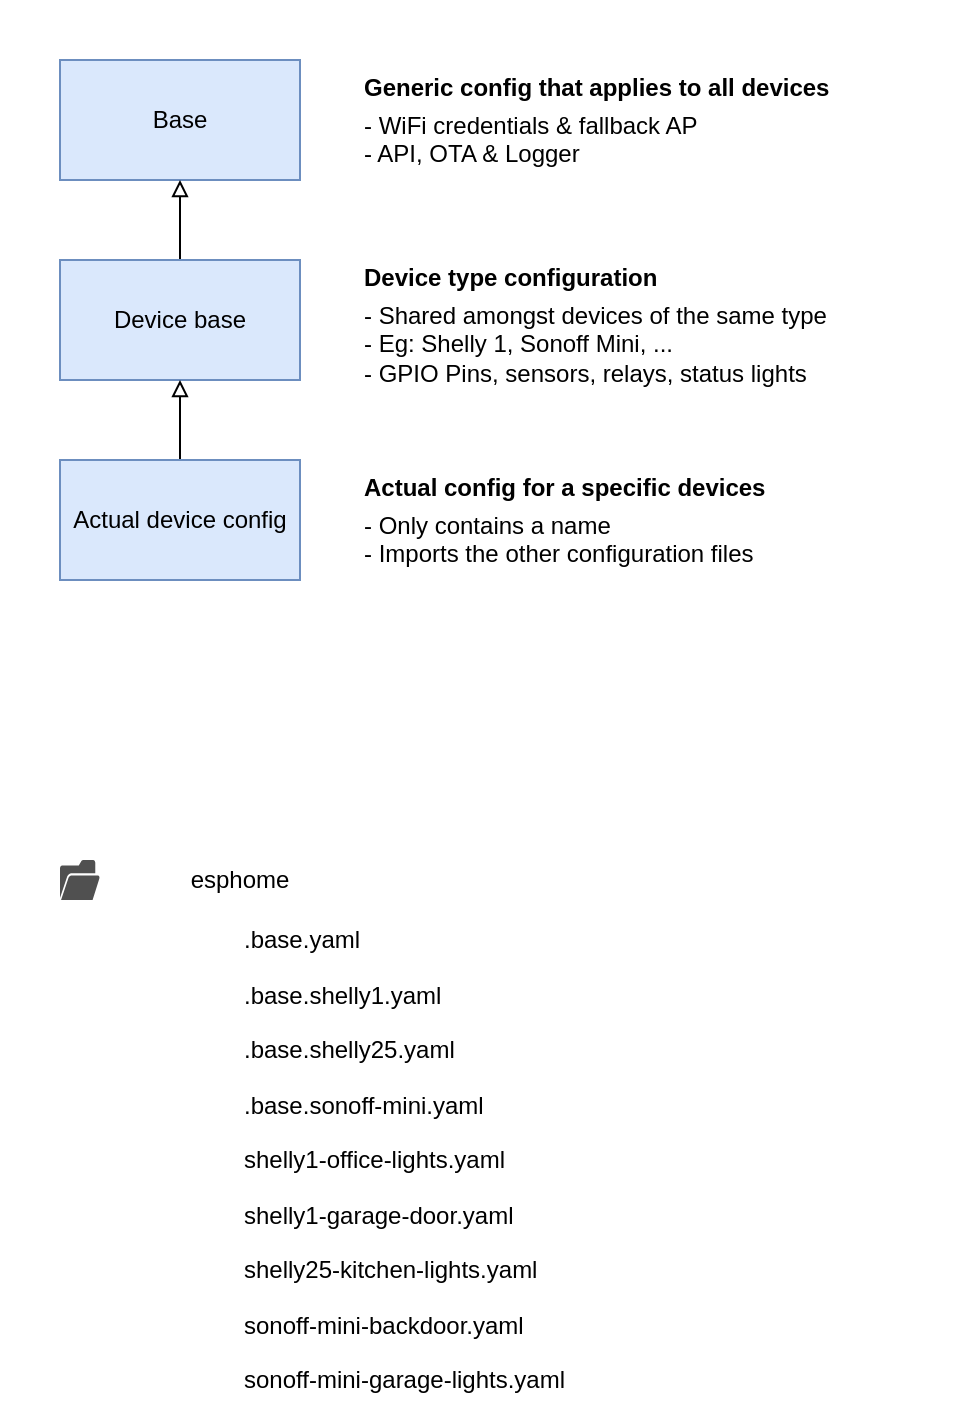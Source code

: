 <mxfile version="13.7.9" type="device"><diagram id="SikOfuSCwFfrtwcOCts_" name="Page-1"><mxGraphModel dx="1106" dy="852" grid="1" gridSize="10" guides="1" tooltips="1" connect="1" arrows="1" fold="1" page="1" pageScale="1" pageWidth="850" pageHeight="1100" math="0" shadow="0"><root><mxCell id="0"/><mxCell id="1" parent="0"/><mxCell id="eEpZHgZCQ9SHx1ykR1ag-10" value="" style="rounded=0;whiteSpace=wrap;html=1;strokeColor=none;" vertex="1" parent="1"><mxGeometry x="120" y="80" width="460" height="320" as="geometry"/></mxCell><mxCell id="eEpZHgZCQ9SHx1ykR1ag-1" value="Base" style="rounded=0;whiteSpace=wrap;html=1;fillColor=#dae8fc;strokeColor=#6c8ebf;" vertex="1" parent="1"><mxGeometry x="150" y="110" width="120" height="60" as="geometry"/></mxCell><mxCell id="eEpZHgZCQ9SHx1ykR1ag-5" style="edgeStyle=orthogonalEdgeStyle;rounded=0;orthogonalLoop=1;jettySize=auto;html=1;endArrow=block;endFill=0;" edge="1" parent="1" source="eEpZHgZCQ9SHx1ykR1ag-2" target="eEpZHgZCQ9SHx1ykR1ag-1"><mxGeometry relative="1" as="geometry"/></mxCell><mxCell id="eEpZHgZCQ9SHx1ykR1ag-2" value="Device base" style="rounded=0;whiteSpace=wrap;html=1;fillColor=#dae8fc;strokeColor=#6c8ebf;" vertex="1" parent="1"><mxGeometry x="150" y="210" width="120" height="60" as="geometry"/></mxCell><mxCell id="eEpZHgZCQ9SHx1ykR1ag-4" style="edgeStyle=orthogonalEdgeStyle;rounded=0;orthogonalLoop=1;jettySize=auto;html=1;entryX=0.5;entryY=1;entryDx=0;entryDy=0;endArrow=block;endFill=0;" edge="1" parent="1" source="eEpZHgZCQ9SHx1ykR1ag-3" target="eEpZHgZCQ9SHx1ykR1ag-2"><mxGeometry relative="1" as="geometry"/></mxCell><mxCell id="eEpZHgZCQ9SHx1ykR1ag-3" value="Actual device config" style="rounded=0;whiteSpace=wrap;html=1;fillColor=#dae8fc;strokeColor=#6c8ebf;" vertex="1" parent="1"><mxGeometry x="150" y="310" width="120" height="60" as="geometry"/></mxCell><mxCell id="eEpZHgZCQ9SHx1ykR1ag-7" value="&lt;span style=&quot;line-height: 200%&quot;&gt;&lt;b&gt;Generic config that applies to all devices&lt;br&gt;&lt;/b&gt;&lt;/span&gt;- WiFi credentials &amp;amp; fallback AP&lt;br&gt;- API, OTA &amp;amp; Logger" style="text;html=1;strokeColor=none;fillColor=none;align=left;verticalAlign=top;whiteSpace=wrap;rounded=0;" vertex="1" parent="1"><mxGeometry x="300" y="105" width="300" height="80" as="geometry"/></mxCell><mxCell id="eEpZHgZCQ9SHx1ykR1ag-8" value="&lt;span style=&quot;line-height: 200%&quot;&gt;&lt;b&gt;Device type configuration&amp;nbsp;&lt;/b&gt;&lt;br&gt;&lt;/span&gt;- Shared amongst devices of the same type&lt;br&gt;- Eg: Shelly 1, Sonoff Mini, ...&lt;br&gt;- GPIO Pins, sensors, relays, status lights" style="text;html=1;strokeColor=none;fillColor=none;align=left;verticalAlign=top;whiteSpace=wrap;rounded=0;" vertex="1" parent="1"><mxGeometry x="300" y="200" width="300" height="80" as="geometry"/></mxCell><mxCell id="eEpZHgZCQ9SHx1ykR1ag-9" value="&lt;span style=&quot;line-height: 120%&quot;&gt;&lt;b style=&quot;line-height: 200%&quot;&gt;Actual config for a specific devices&lt;/b&gt;&lt;br&gt;&lt;/span&gt;- Only contains a name&lt;br&gt;- Imports the other configuration files" style="text;html=1;strokeColor=none;fillColor=none;align=left;verticalAlign=top;whiteSpace=wrap;rounded=0;" vertex="1" parent="1"><mxGeometry x="300" y="305" width="300" height="70" as="geometry"/></mxCell><mxCell id="eEpZHgZCQ9SHx1ykR1ag-11" value="esphome" style="text;html=1;strokeColor=none;fillColor=none;align=center;verticalAlign=middle;whiteSpace=wrap;rounded=0;" vertex="1" parent="1"><mxGeometry x="220" y="510" width="40" height="20" as="geometry"/></mxCell><mxCell id="eEpZHgZCQ9SHx1ykR1ag-12" value=".base.yaml" style="text;html=1;strokeColor=none;fillColor=none;align=left;verticalAlign=middle;whiteSpace=wrap;rounded=0;" vertex="1" parent="1"><mxGeometry x="240" y="540" width="150" height="20" as="geometry"/></mxCell><mxCell id="eEpZHgZCQ9SHx1ykR1ag-13" value=".base.shelly1.yaml" style="text;html=1;strokeColor=none;fillColor=none;align=left;verticalAlign=middle;whiteSpace=wrap;rounded=0;" vertex="1" parent="1"><mxGeometry x="240" y="568" width="170" height="20" as="geometry"/></mxCell><mxCell id="eEpZHgZCQ9SHx1ykR1ag-14" value=".base.shelly25.yaml" style="text;html=1;strokeColor=none;fillColor=none;align=left;verticalAlign=middle;whiteSpace=wrap;rounded=0;" vertex="1" parent="1"><mxGeometry x="240" y="595" width="170" height="20" as="geometry"/></mxCell><mxCell id="eEpZHgZCQ9SHx1ykR1ag-15" value=".base.sonoff-mini.yaml" style="text;html=1;strokeColor=none;fillColor=none;align=left;verticalAlign=middle;whiteSpace=wrap;rounded=0;" vertex="1" parent="1"><mxGeometry x="240" y="623" width="170" height="20" as="geometry"/></mxCell><mxCell id="eEpZHgZCQ9SHx1ykR1ag-16" value="shelly1-office-lights.yaml" style="text;html=1;strokeColor=none;fillColor=none;align=left;verticalAlign=middle;whiteSpace=wrap;rounded=0;" vertex="1" parent="1"><mxGeometry x="240" y="650" width="170" height="20" as="geometry"/></mxCell><mxCell id="eEpZHgZCQ9SHx1ykR1ag-17" value="shelly1-garage-door.yaml" style="text;html=1;strokeColor=none;fillColor=none;align=left;verticalAlign=middle;whiteSpace=wrap;rounded=0;" vertex="1" parent="1"><mxGeometry x="240" y="678" width="170" height="20" as="geometry"/></mxCell><mxCell id="eEpZHgZCQ9SHx1ykR1ag-18" value="shelly25-kitchen-lights.yaml" style="text;html=1;strokeColor=none;fillColor=none;align=left;verticalAlign=middle;whiteSpace=wrap;rounded=0;" vertex="1" parent="1"><mxGeometry x="240" y="705" width="170" height="20" as="geometry"/></mxCell><mxCell id="eEpZHgZCQ9SHx1ykR1ag-19" value="sonoff-mini-backdoor.yaml" style="text;html=1;strokeColor=none;fillColor=none;align=left;verticalAlign=middle;whiteSpace=wrap;rounded=0;" vertex="1" parent="1"><mxGeometry x="240" y="733" width="170" height="20" as="geometry"/></mxCell><mxCell id="eEpZHgZCQ9SHx1ykR1ag-20" value="sonoff-mini-garage-lights.yaml" style="text;html=1;strokeColor=none;fillColor=none;align=left;verticalAlign=middle;whiteSpace=wrap;rounded=0;" vertex="1" parent="1"><mxGeometry x="240" y="760" width="170" height="20" as="geometry"/></mxCell><mxCell id="eEpZHgZCQ9SHx1ykR1ag-21" value="" style="pointerEvents=1;shadow=0;dashed=0;html=1;strokeColor=none;fillColor=#505050;labelPosition=center;verticalLabelPosition=bottom;verticalAlign=top;outlineConnect=0;align=center;shape=mxgraph.office.concepts.folder_open;" vertex="1" parent="1"><mxGeometry x="150" y="510" width="20" height="20" as="geometry"/></mxCell></root></mxGraphModel></diagram></mxfile>